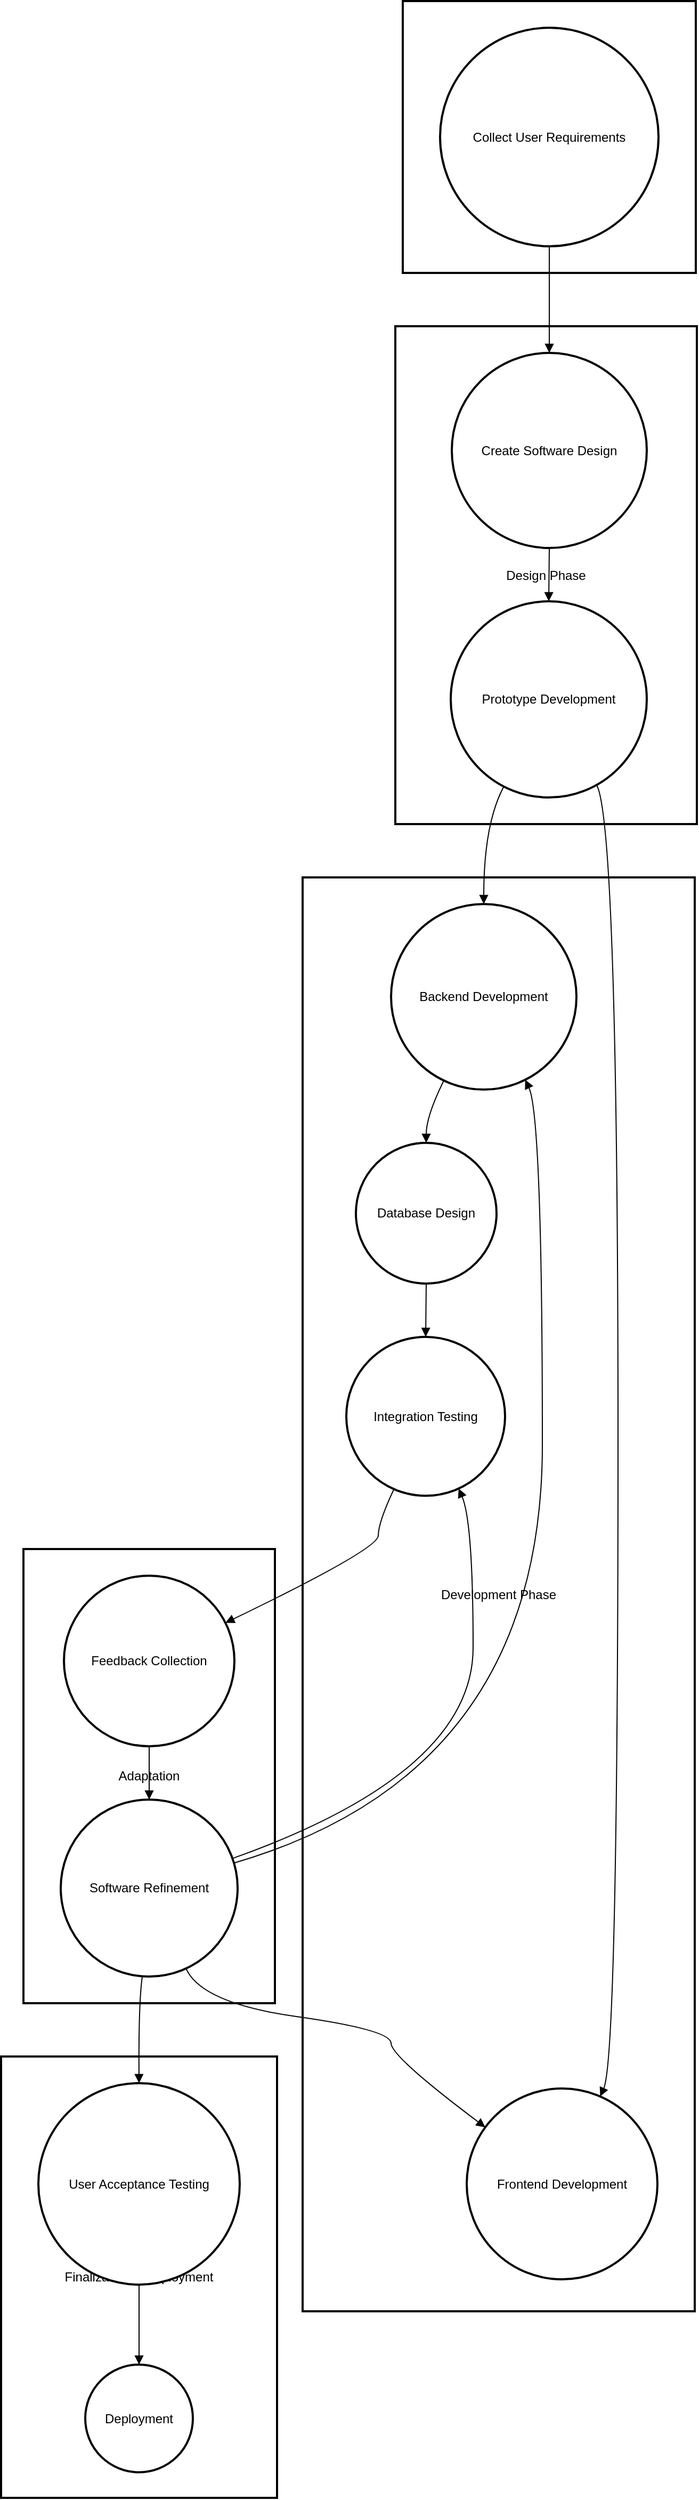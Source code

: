 <mxfile version="24.7.16">
  <diagram name="Página-1" id="f2qf96Py6LJaC4_t0ivz">
    <mxGraphModel>
      <root>
        <mxCell id="0" />
        <mxCell id="1" parent="0" />
        <mxCell id="2" value="Finalization &amp; Deployment" style="whiteSpace=wrap;strokeWidth=2;" vertex="1" parent="1">
          <mxGeometry x="8" y="1936" width="259" height="414" as="geometry" />
        </mxCell>
        <mxCell id="3" value="Adaptation" style="whiteSpace=wrap;strokeWidth=2;" vertex="1" parent="1">
          <mxGeometry x="29" y="1460" width="236" height="426" as="geometry" />
        </mxCell>
        <mxCell id="4" value="Development Phase" style="whiteSpace=wrap;strokeWidth=2;" vertex="1" parent="1">
          <mxGeometry x="291" y="830" width="368" height="1345" as="geometry" />
        </mxCell>
        <mxCell id="5" value="Design Phase" style="whiteSpace=wrap;strokeWidth=2;" vertex="1" parent="1">
          <mxGeometry x="378" y="313" width="283" height="467" as="geometry" />
        </mxCell>
        <mxCell id="6" value="User Requirements" style="whiteSpace=wrap;strokeWidth=2;" vertex="1" parent="1">
          <mxGeometry x="385" y="8" width="275" height="255" as="geometry" />
        </mxCell>
        <mxCell id="7" value="Collect User Requirements" style="ellipse;aspect=fixed;strokeWidth=2;whiteSpace=wrap;" vertex="1" parent="1">
          <mxGeometry x="420" y="33" width="205" height="205" as="geometry" />
        </mxCell>
        <mxCell id="8" value="Create Software Design" style="ellipse;aspect=fixed;strokeWidth=2;whiteSpace=wrap;" vertex="1" parent="1">
          <mxGeometry x="431" y="338" width="183" height="183" as="geometry" />
        </mxCell>
        <mxCell id="9" value="Prototype Development" style="ellipse;aspect=fixed;strokeWidth=2;whiteSpace=wrap;" vertex="1" parent="1">
          <mxGeometry x="430" y="571" width="184" height="184" as="geometry" />
        </mxCell>
        <mxCell id="10" value="Frontend Development" style="ellipse;aspect=fixed;strokeWidth=2;whiteSpace=wrap;" vertex="1" parent="1">
          <mxGeometry x="445" y="1966" width="179" height="179" as="geometry" />
        </mxCell>
        <mxCell id="11" value="Backend Development" style="ellipse;aspect=fixed;strokeWidth=2;whiteSpace=wrap;" vertex="1" parent="1">
          <mxGeometry x="374" y="855" width="174" height="174" as="geometry" />
        </mxCell>
        <mxCell id="12" value="Database Design" style="ellipse;aspect=fixed;strokeWidth=2;whiteSpace=wrap;" vertex="1" parent="1">
          <mxGeometry x="341" y="1079" width="132" height="132" as="geometry" />
        </mxCell>
        <mxCell id="13" value="Integration Testing" style="ellipse;aspect=fixed;strokeWidth=2;whiteSpace=wrap;" vertex="1" parent="1">
          <mxGeometry x="332" y="1261" width="149" height="149" as="geometry" />
        </mxCell>
        <mxCell id="14" value="Feedback Collection" style="ellipse;aspect=fixed;strokeWidth=2;whiteSpace=wrap;" vertex="1" parent="1">
          <mxGeometry x="67" y="1485" width="160" height="160" as="geometry" />
        </mxCell>
        <mxCell id="15" value="Software Refinement" style="ellipse;aspect=fixed;strokeWidth=2;whiteSpace=wrap;" vertex="1" parent="1">
          <mxGeometry x="64" y="1695" width="166" height="166" as="geometry" />
        </mxCell>
        <mxCell id="16" value="User Acceptance Testing" style="ellipse;aspect=fixed;strokeWidth=2;whiteSpace=wrap;" vertex="1" parent="1">
          <mxGeometry x="43" y="1961" width="189" height="189" as="geometry" />
        </mxCell>
        <mxCell id="17" value="Deployment" style="ellipse;aspect=fixed;strokeWidth=2;whiteSpace=wrap;" vertex="1" parent="1">
          <mxGeometry x="87" y="2225" width="101" height="101" as="geometry" />
        </mxCell>
        <mxCell id="18" value="" style="curved=1;startArrow=none;endArrow=block;exitX=0.5;exitY=1;entryX=0.5;entryY=0;" edge="1" parent="1" source="7" target="8">
          <mxGeometry relative="1" as="geometry">
            <Array as="points" />
          </mxGeometry>
        </mxCell>
        <mxCell id="19" value="" style="curved=1;startArrow=none;endArrow=block;exitX=0.5;exitY=1;entryX=0.5;entryY=0;" edge="1" parent="1" source="8" target="9">
          <mxGeometry relative="1" as="geometry">
            <Array as="points" />
          </mxGeometry>
        </mxCell>
        <mxCell id="20" value="" style="curved=1;startArrow=none;endArrow=block;exitX=0.78;exitY=1;entryX=0.72;entryY=0;" edge="1" parent="1" source="9" target="10">
          <mxGeometry relative="1" as="geometry">
            <Array as="points">
              <mxPoint x="587" y="780" />
              <mxPoint x="587" y="1936" />
            </Array>
          </mxGeometry>
        </mxCell>
        <mxCell id="21" value="" style="curved=1;startArrow=none;endArrow=block;exitX=0.24;exitY=1;entryX=0.5;entryY=0;" edge="1" parent="1" source="9" target="11">
          <mxGeometry relative="1" as="geometry">
            <Array as="points">
              <mxPoint x="461" y="780" />
            </Array>
          </mxGeometry>
        </mxCell>
        <mxCell id="22" value="" style="curved=1;startArrow=none;endArrow=block;exitX=0.26;exitY=1;entryX=0.5;entryY=0;" edge="1" parent="1" source="11" target="12">
          <mxGeometry relative="1" as="geometry">
            <Array as="points">
              <mxPoint x="407" y="1054" />
            </Array>
          </mxGeometry>
        </mxCell>
        <mxCell id="23" value="" style="curved=1;startArrow=none;endArrow=block;exitX=0.5;exitY=1;entryX=0.5;entryY=0;" edge="1" parent="1" source="12" target="13">
          <mxGeometry relative="1" as="geometry">
            <Array as="points" />
          </mxGeometry>
        </mxCell>
        <mxCell id="24" value="" style="curved=1;startArrow=none;endArrow=block;exitX=0.28;exitY=1;entryX=1;entryY=0.25;" edge="1" parent="1" source="13" target="14">
          <mxGeometry relative="1" as="geometry">
            <Array as="points">
              <mxPoint x="362" y="1435" />
              <mxPoint x="362" y="1460" />
            </Array>
          </mxGeometry>
        </mxCell>
        <mxCell id="25" value="" style="curved=1;startArrow=none;endArrow=block;exitX=0.5;exitY=1;entryX=0.5;entryY=0;" edge="1" parent="1" source="14" target="15">
          <mxGeometry relative="1" as="geometry">
            <Array as="points" />
          </mxGeometry>
        </mxCell>
        <mxCell id="26" value="" style="curved=1;startArrow=none;endArrow=block;exitX=0.73;exitY=1;entryX=0;entryY=0.13;" edge="1" parent="1" source="15" target="10">
          <mxGeometry relative="1" as="geometry">
            <Array as="points">
              <mxPoint x="196" y="1886" />
              <mxPoint x="374" y="1911" />
              <mxPoint x="374" y="1936" />
            </Array>
          </mxGeometry>
        </mxCell>
        <mxCell id="27" value="" style="curved=1;startArrow=none;endArrow=block;exitX=1;exitY=0.35;entryX=0.75;entryY=1;" edge="1" parent="1" source="15" target="11">
          <mxGeometry relative="1" as="geometry">
            <Array as="points">
              <mxPoint x="516" y="1670" />
              <mxPoint x="516" y="1054" />
            </Array>
          </mxGeometry>
        </mxCell>
        <mxCell id="28" value="" style="curved=1;startArrow=none;endArrow=block;exitX=1;exitY=0.32;entryX=0.73;entryY=1;" edge="1" parent="1" source="15" target="13">
          <mxGeometry relative="1" as="geometry">
            <Array as="points">
              <mxPoint x="451" y="1670" />
              <mxPoint x="451" y="1435" />
            </Array>
          </mxGeometry>
        </mxCell>
        <mxCell id="29" value="" style="curved=1;startArrow=none;endArrow=block;exitX=0.46;exitY=1;entryX=0.5;entryY=0;" edge="1" parent="1" source="15" target="16">
          <mxGeometry relative="1" as="geometry">
            <Array as="points">
              <mxPoint x="137" y="1886" />
            </Array>
          </mxGeometry>
        </mxCell>
        <mxCell id="30" value="" style="curved=1;startArrow=none;endArrow=block;exitX=0.5;exitY=1;entryX=0.5;entryY=0;" edge="1" parent="1" source="16" target="17">
          <mxGeometry relative="1" as="geometry">
            <Array as="points" />
          </mxGeometry>
        </mxCell>
      </root>
    </mxGraphModel>
  </diagram>
</mxfile>
